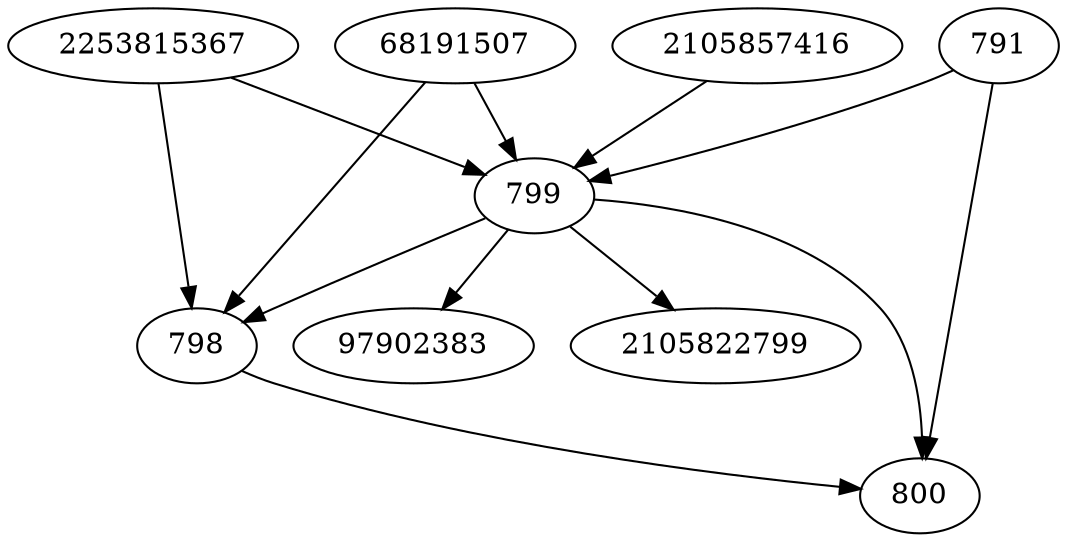 strict digraph  {
800;
2253815367;
2105857416;
97902383;
2105822799;
68191507;
791;
798;
799;
2253815367 -> 798;
2253815367 -> 799;
2105857416 -> 799;
68191507 -> 798;
68191507 -> 799;
791 -> 799;
791 -> 800;
798 -> 800;
799 -> 97902383;
799 -> 798;
799 -> 800;
799 -> 2105822799;
}
